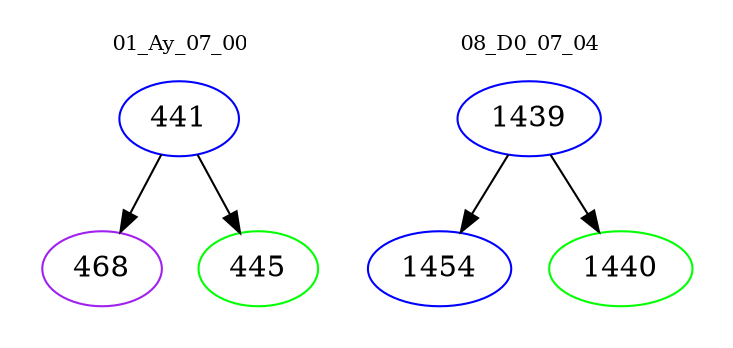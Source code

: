 digraph{
subgraph cluster_0 {
color = white
label = "01_Ay_07_00";
fontsize=10;
T0_441 [label="441", color="blue"]
T0_441 -> T0_468 [color="black"]
T0_468 [label="468", color="purple"]
T0_441 -> T0_445 [color="black"]
T0_445 [label="445", color="green"]
}
subgraph cluster_1 {
color = white
label = "08_D0_07_04";
fontsize=10;
T1_1439 [label="1439", color="blue"]
T1_1439 -> T1_1454 [color="black"]
T1_1454 [label="1454", color="blue"]
T1_1439 -> T1_1440 [color="black"]
T1_1440 [label="1440", color="green"]
}
}
